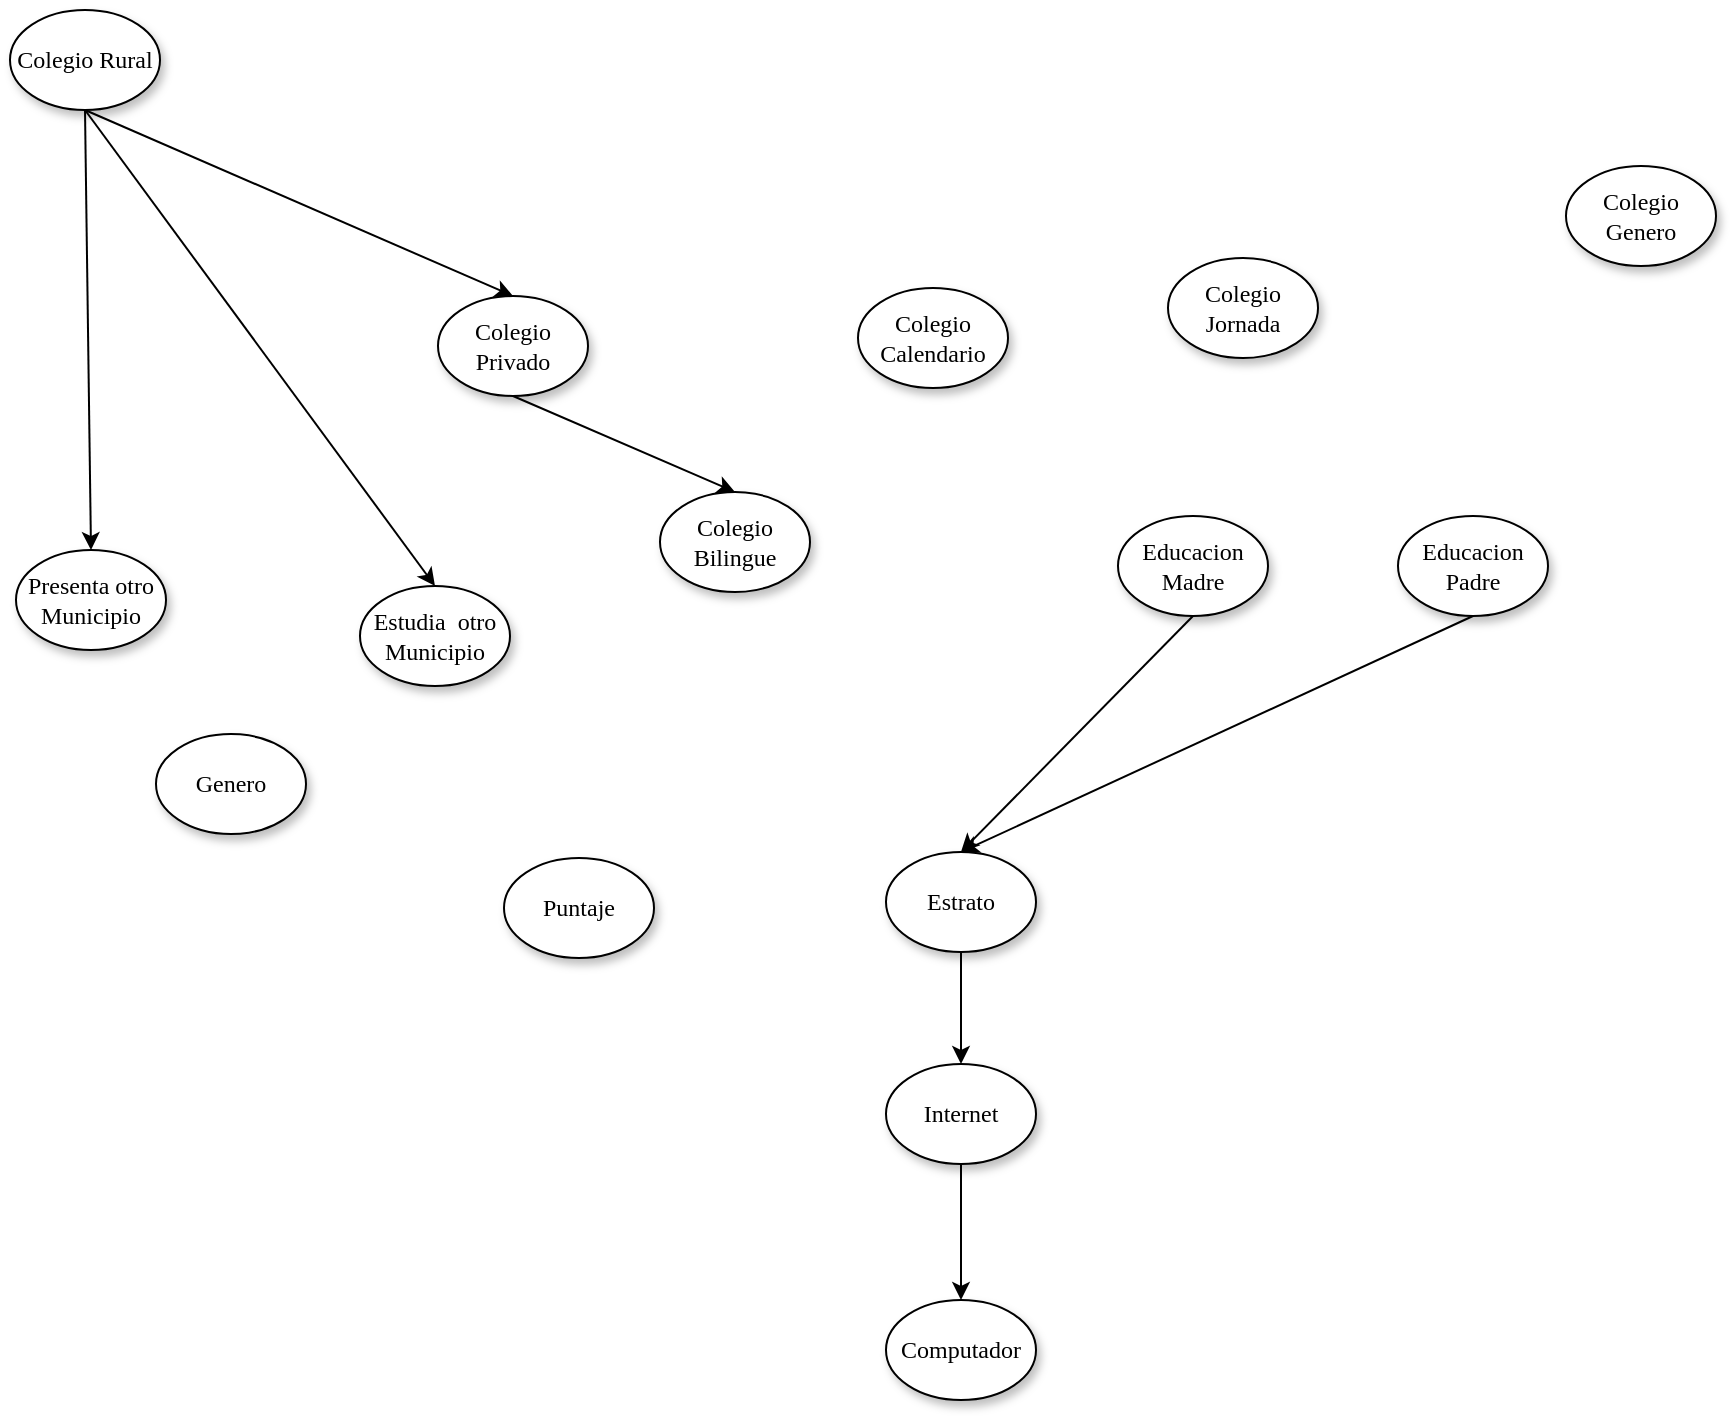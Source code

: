 <mxfile version="21.3.4" type="device">
  <diagram name="Page-1" id="42789a77-a242-8287-6e28-9cd8cfd52e62">
    <mxGraphModel dx="1674" dy="768" grid="0" gridSize="10" guides="1" tooltips="1" connect="1" arrows="1" fold="1" page="1" pageScale="1" pageWidth="1100" pageHeight="850" background="none" math="0" shadow="0">
      <root>
        <mxCell id="0" />
        <mxCell id="1" parent="0" />
        <mxCell id="9-PVz-duP1QArUiXDuFB-10" value="Colegio Rural" style="ellipse;whiteSpace=wrap;html=1;rounded=0;shadow=1;comic=0;labelBackgroundColor=none;strokeWidth=1;fontFamily=Verdana;fontSize=12;align=center;" parent="1" vertex="1">
          <mxGeometry x="77" y="92" width="75" height="50" as="geometry" />
        </mxCell>
        <mxCell id="9-PVz-duP1QArUiXDuFB-38" value="" style="endArrow=classic;html=1;rounded=0;exitX=0.5;exitY=1;exitDx=0;exitDy=0;entryX=0.5;entryY=0;entryDx=0;entryDy=0;" parent="1" source="9-PVz-duP1QArUiXDuFB-10" target="0iVfeRO4rjy1ahAFwruD-13" edge="1">
          <mxGeometry width="50" height="50" relative="1" as="geometry">
            <mxPoint x="499" y="-13" as="sourcePoint" />
            <mxPoint x="227" y="350" as="targetPoint" />
          </mxGeometry>
        </mxCell>
        <mxCell id="0iVfeRO4rjy1ahAFwruD-1" value="Colegio Bilingue" style="ellipse;whiteSpace=wrap;html=1;rounded=0;shadow=1;comic=0;labelBackgroundColor=none;strokeWidth=1;fontFamily=Verdana;fontSize=12;align=center;" vertex="1" parent="1">
          <mxGeometry x="402" y="333" width="75" height="50" as="geometry" />
        </mxCell>
        <mxCell id="0iVfeRO4rjy1ahAFwruD-2" value="Colegio Calendario" style="ellipse;whiteSpace=wrap;html=1;rounded=0;shadow=1;comic=0;labelBackgroundColor=none;strokeWidth=1;fontFamily=Verdana;fontSize=12;align=center;" vertex="1" parent="1">
          <mxGeometry x="501" y="231" width="75" height="50" as="geometry" />
        </mxCell>
        <mxCell id="0iVfeRO4rjy1ahAFwruD-3" value="Colegio Privado" style="ellipse;whiteSpace=wrap;html=1;rounded=0;shadow=1;comic=0;labelBackgroundColor=none;strokeWidth=1;fontFamily=Verdana;fontSize=12;align=center;" vertex="1" parent="1">
          <mxGeometry x="291" y="235" width="75" height="50" as="geometry" />
        </mxCell>
        <mxCell id="0iVfeRO4rjy1ahAFwruD-4" value="Colegio Genero" style="ellipse;whiteSpace=wrap;html=1;rounded=0;shadow=1;comic=0;labelBackgroundColor=none;strokeWidth=1;fontFamily=Verdana;fontSize=12;align=center;" vertex="1" parent="1">
          <mxGeometry x="855" y="170" width="75" height="50" as="geometry" />
        </mxCell>
        <mxCell id="0iVfeRO4rjy1ahAFwruD-5" value="Colegio Jornada" style="ellipse;whiteSpace=wrap;html=1;rounded=0;shadow=1;comic=0;labelBackgroundColor=none;strokeWidth=1;fontFamily=Verdana;fontSize=12;align=center;" vertex="1" parent="1">
          <mxGeometry x="656" y="216" width="75" height="50" as="geometry" />
        </mxCell>
        <mxCell id="0iVfeRO4rjy1ahAFwruD-6" value="Estrato" style="ellipse;whiteSpace=wrap;html=1;rounded=0;shadow=1;comic=0;labelBackgroundColor=none;strokeWidth=1;fontFamily=Verdana;fontSize=12;align=center;" vertex="1" parent="1">
          <mxGeometry x="515" y="513" width="75" height="50" as="geometry" />
        </mxCell>
        <mxCell id="0iVfeRO4rjy1ahAFwruD-7" value="Educacion Madre" style="ellipse;whiteSpace=wrap;html=1;rounded=0;shadow=1;comic=0;labelBackgroundColor=none;strokeWidth=1;fontFamily=Verdana;fontSize=12;align=center;" vertex="1" parent="1">
          <mxGeometry x="631" y="345" width="75" height="50" as="geometry" />
        </mxCell>
        <mxCell id="0iVfeRO4rjy1ahAFwruD-8" value="Educacion Padre" style="ellipse;whiteSpace=wrap;html=1;rounded=0;shadow=1;comic=0;labelBackgroundColor=none;strokeWidth=1;fontFamily=Verdana;fontSize=12;align=center;" vertex="1" parent="1">
          <mxGeometry x="771" y="345" width="75" height="50" as="geometry" />
        </mxCell>
        <mxCell id="0iVfeRO4rjy1ahAFwruD-9" value="Genero" style="ellipse;whiteSpace=wrap;html=1;rounded=0;shadow=1;comic=0;labelBackgroundColor=none;strokeWidth=1;fontFamily=Verdana;fontSize=12;align=center;" vertex="1" parent="1">
          <mxGeometry x="150" y="454" width="75" height="50" as="geometry" />
        </mxCell>
        <mxCell id="0iVfeRO4rjy1ahAFwruD-10" value="Computador" style="ellipse;whiteSpace=wrap;html=1;rounded=0;shadow=1;comic=0;labelBackgroundColor=none;strokeWidth=1;fontFamily=Verdana;fontSize=12;align=center;" vertex="1" parent="1">
          <mxGeometry x="515" y="737" width="75" height="50" as="geometry" />
        </mxCell>
        <mxCell id="0iVfeRO4rjy1ahAFwruD-11" value="Internet" style="ellipse;whiteSpace=wrap;html=1;rounded=0;shadow=1;comic=0;labelBackgroundColor=none;strokeWidth=1;fontFamily=Verdana;fontSize=12;align=center;" vertex="1" parent="1">
          <mxGeometry x="515" y="619" width="75" height="50" as="geometry" />
        </mxCell>
        <mxCell id="0iVfeRO4rjy1ahAFwruD-12" value="Estudia&amp;nbsp; otro Municipio" style="ellipse;whiteSpace=wrap;html=1;rounded=0;shadow=1;comic=0;labelBackgroundColor=none;strokeWidth=1;fontFamily=Verdana;fontSize=12;align=center;" vertex="1" parent="1">
          <mxGeometry x="252" y="380" width="75" height="50" as="geometry" />
        </mxCell>
        <mxCell id="0iVfeRO4rjy1ahAFwruD-13" value="Presenta otro Municipio" style="ellipse;whiteSpace=wrap;html=1;rounded=0;shadow=1;comic=0;labelBackgroundColor=none;strokeWidth=1;fontFamily=Verdana;fontSize=12;align=center;" vertex="1" parent="1">
          <mxGeometry x="80" y="362" width="75" height="50" as="geometry" />
        </mxCell>
        <mxCell id="0iVfeRO4rjy1ahAFwruD-14" value="Puntaje" style="ellipse;whiteSpace=wrap;html=1;rounded=0;shadow=1;comic=0;labelBackgroundColor=none;strokeWidth=1;fontFamily=Verdana;fontSize=12;align=center;" vertex="1" parent="1">
          <mxGeometry x="324" y="516" width="75" height="50" as="geometry" />
        </mxCell>
        <mxCell id="0iVfeRO4rjy1ahAFwruD-15" value="" style="endArrow=classic;html=1;rounded=0;exitX=0.5;exitY=1;exitDx=0;exitDy=0;entryX=0.5;entryY=0;entryDx=0;entryDy=0;" edge="1" parent="1" source="0iVfeRO4rjy1ahAFwruD-7" target="0iVfeRO4rjy1ahAFwruD-6">
          <mxGeometry width="50" height="50" relative="1" as="geometry">
            <mxPoint x="565.5" y="469" as="sourcePoint" />
            <mxPoint x="685.5" y="674" as="targetPoint" />
          </mxGeometry>
        </mxCell>
        <mxCell id="0iVfeRO4rjy1ahAFwruD-17" value="" style="endArrow=classic;html=1;rounded=0;exitX=0.5;exitY=1;exitDx=0;exitDy=0;entryX=0.5;entryY=0;entryDx=0;entryDy=0;" edge="1" parent="1" source="0iVfeRO4rjy1ahAFwruD-8" target="0iVfeRO4rjy1ahAFwruD-6">
          <mxGeometry width="50" height="50" relative="1" as="geometry">
            <mxPoint x="679" y="405" as="sourcePoint" />
            <mxPoint x="520" y="459" as="targetPoint" />
          </mxGeometry>
        </mxCell>
        <mxCell id="0iVfeRO4rjy1ahAFwruD-18" value="" style="endArrow=classic;html=1;rounded=0;exitX=0.5;exitY=1;exitDx=0;exitDy=0;entryX=0.5;entryY=0;entryDx=0;entryDy=0;" edge="1" parent="1" source="9-PVz-duP1QArUiXDuFB-10" target="0iVfeRO4rjy1ahAFwruD-12">
          <mxGeometry width="50" height="50" relative="1" as="geometry">
            <mxPoint x="117" y="155" as="sourcePoint" />
            <mxPoint x="128" y="372" as="targetPoint" />
          </mxGeometry>
        </mxCell>
        <mxCell id="0iVfeRO4rjy1ahAFwruD-19" value="" style="endArrow=classic;html=1;rounded=0;exitX=0.5;exitY=1;exitDx=0;exitDy=0;entryX=0.5;entryY=0;entryDx=0;entryDy=0;" edge="1" parent="1" source="9-PVz-duP1QArUiXDuFB-10" target="0iVfeRO4rjy1ahAFwruD-3">
          <mxGeometry width="50" height="50" relative="1" as="geometry">
            <mxPoint x="127" y="165" as="sourcePoint" />
            <mxPoint x="138" y="382" as="targetPoint" />
          </mxGeometry>
        </mxCell>
        <mxCell id="0iVfeRO4rjy1ahAFwruD-20" value="" style="endArrow=classic;html=1;rounded=0;exitX=0.5;exitY=1;exitDx=0;exitDy=0;entryX=0.5;entryY=0;entryDx=0;entryDy=0;" edge="1" parent="1" source="0iVfeRO4rjy1ahAFwruD-6" target="0iVfeRO4rjy1ahAFwruD-11">
          <mxGeometry width="50" height="50" relative="1" as="geometry">
            <mxPoint x="819" y="405" as="sourcePoint" />
            <mxPoint x="563" y="523" as="targetPoint" />
          </mxGeometry>
        </mxCell>
        <mxCell id="0iVfeRO4rjy1ahAFwruD-21" value="" style="endArrow=classic;html=1;rounded=0;exitX=0.5;exitY=1;exitDx=0;exitDy=0;entryX=0.5;entryY=0;entryDx=0;entryDy=0;" edge="1" parent="1" source="0iVfeRO4rjy1ahAFwruD-11" target="0iVfeRO4rjy1ahAFwruD-10">
          <mxGeometry width="50" height="50" relative="1" as="geometry">
            <mxPoint x="829" y="415" as="sourcePoint" />
            <mxPoint x="573" y="533" as="targetPoint" />
          </mxGeometry>
        </mxCell>
        <mxCell id="0iVfeRO4rjy1ahAFwruD-22" value="" style="endArrow=classic;html=1;rounded=0;exitX=0.5;exitY=1;exitDx=0;exitDy=0;entryX=0.5;entryY=0;entryDx=0;entryDy=0;" edge="1" parent="1" source="0iVfeRO4rjy1ahAFwruD-3" target="0iVfeRO4rjy1ahAFwruD-1">
          <mxGeometry width="50" height="50" relative="1" as="geometry">
            <mxPoint x="839" y="425" as="sourcePoint" />
            <mxPoint x="583" y="543" as="targetPoint" />
          </mxGeometry>
        </mxCell>
      </root>
    </mxGraphModel>
  </diagram>
</mxfile>
